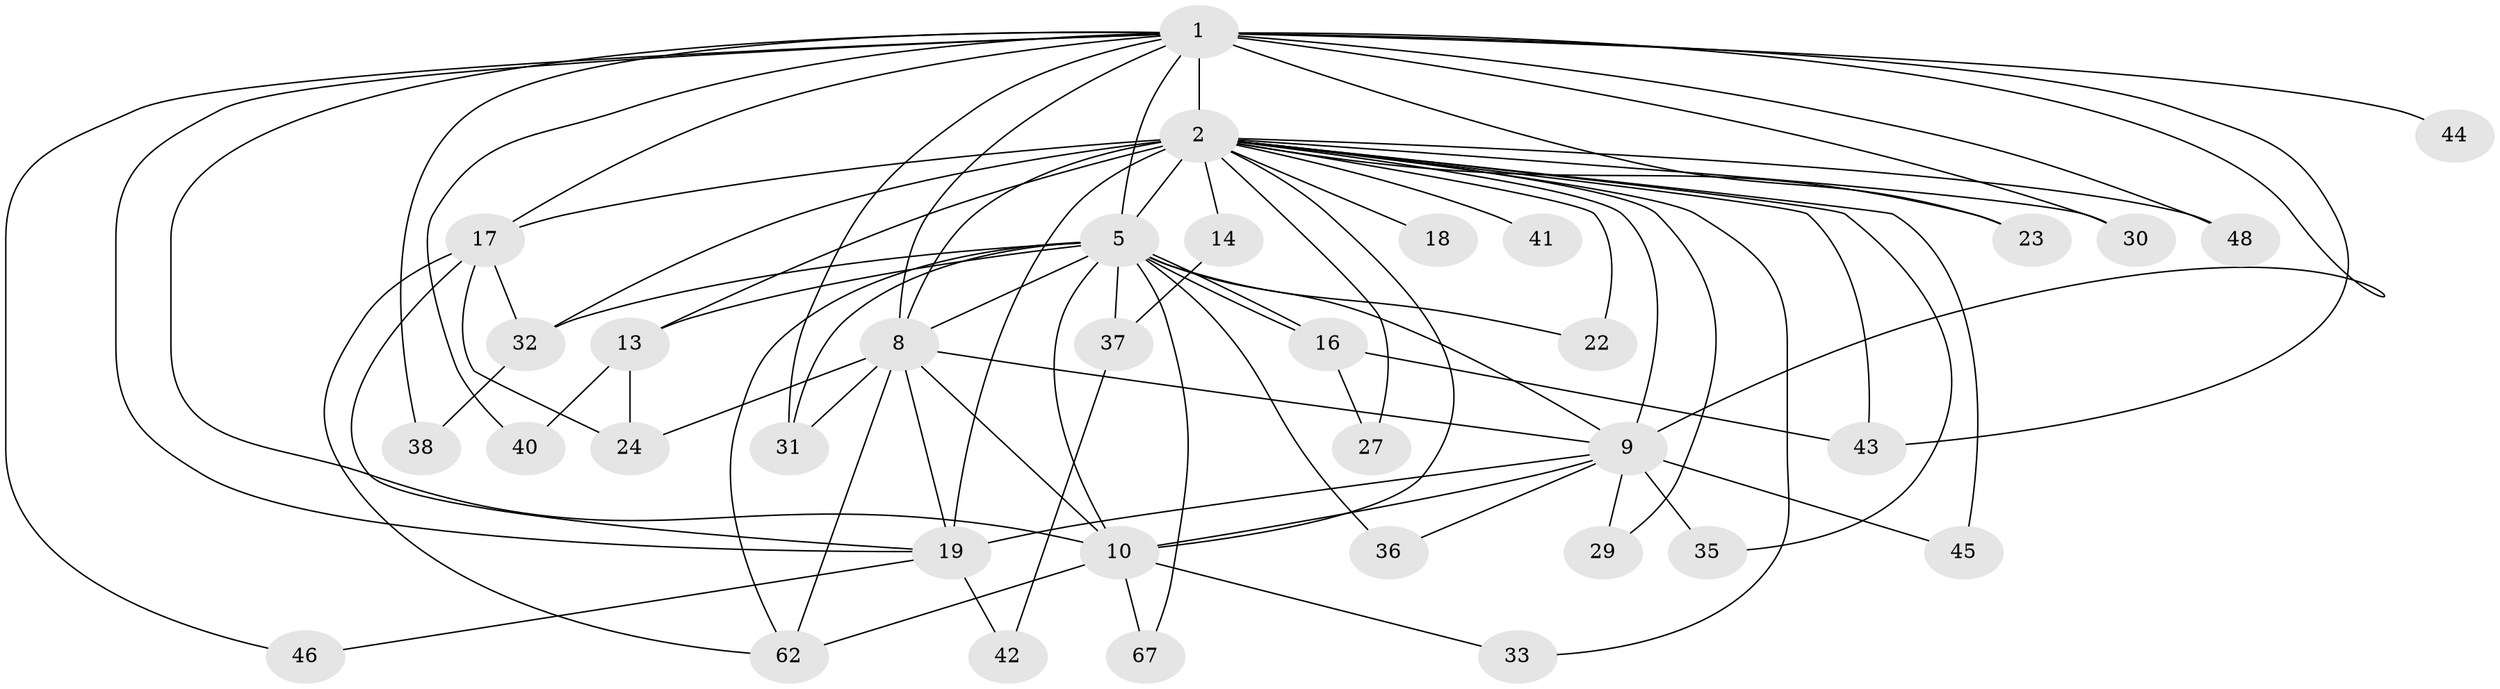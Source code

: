 // original degree distribution, {14: 0.028169014084507043, 17: 0.028169014084507043, 23: 0.014084507042253521, 15: 0.028169014084507043, 21: 0.014084507042253521, 20: 0.028169014084507043, 3: 0.15492957746478872, 2: 0.5774647887323944, 5: 0.04225352112676056, 4: 0.056338028169014086, 6: 0.028169014084507043}
// Generated by graph-tools (version 1.1) at 2025/14/03/09/25 04:14:00]
// undirected, 35 vertices, 78 edges
graph export_dot {
graph [start="1"]
  node [color=gray90,style=filled];
  1 [super="+7+15"];
  2 [super="+3+54+4+47+12+6"];
  5;
  8 [super="+34+66+71"];
  9 [super="+28"];
  10 [super="+39"];
  13;
  14;
  16;
  17 [super="+25"];
  18;
  19 [super="+20+50"];
  22;
  23;
  24;
  27;
  29;
  30;
  31;
  32 [super="+59"];
  33;
  35;
  36;
  37;
  38;
  40;
  41;
  42;
  43 [super="+57"];
  44;
  45;
  46;
  48;
  62 [super="+64"];
  67;
  1 -- 2 [weight=12];
  1 -- 5 [weight=2];
  1 -- 8 [weight=3];
  1 -- 9 [weight=2];
  1 -- 10 [weight=5];
  1 -- 19;
  1 -- 40;
  1 -- 48;
  1 -- 43;
  1 -- 38;
  1 -- 44;
  1 -- 17;
  1 -- 23;
  1 -- 30;
  1 -- 31;
  1 -- 46;
  2 -- 5 [weight=6];
  2 -- 8 [weight=4];
  2 -- 9 [weight=4];
  2 -- 10 [weight=5];
  2 -- 13 [weight=2];
  2 -- 48;
  2 -- 14;
  2 -- 17;
  2 -- 18 [weight=2];
  2 -- 22 [weight=3];
  2 -- 23;
  2 -- 32 [weight=2];
  2 -- 33;
  2 -- 35;
  2 -- 43;
  2 -- 45;
  2 -- 27;
  2 -- 29;
  2 -- 19 [weight=2];
  2 -- 41;
  2 -- 30;
  5 -- 8;
  5 -- 9;
  5 -- 10;
  5 -- 13;
  5 -- 16;
  5 -- 16;
  5 -- 22;
  5 -- 31;
  5 -- 36;
  5 -- 37;
  5 -- 62;
  5 -- 67;
  5 -- 32;
  8 -- 9 [weight=2];
  8 -- 10;
  8 -- 24;
  8 -- 31;
  8 -- 19;
  8 -- 62;
  9 -- 10 [weight=2];
  9 -- 19;
  9 -- 29;
  9 -- 35;
  9 -- 36;
  9 -- 45;
  10 -- 33;
  10 -- 62;
  10 -- 67;
  13 -- 24;
  13 -- 40;
  14 -- 37;
  16 -- 27;
  16 -- 43;
  17 -- 32;
  17 -- 19;
  17 -- 24;
  17 -- 62;
  19 -- 42;
  19 -- 46;
  32 -- 38;
  37 -- 42;
}
